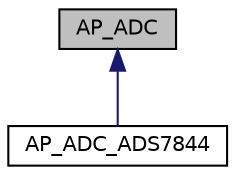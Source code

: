 digraph "AP_ADC"
{
 // INTERACTIVE_SVG=YES
  edge [fontname="Helvetica",fontsize="10",labelfontname="Helvetica",labelfontsize="10"];
  node [fontname="Helvetica",fontsize="10",shape=record];
  Node1 [label="AP_ADC",height=0.2,width=0.4,color="black", fillcolor="grey75", style="filled", fontcolor="black"];
  Node1 -> Node2 [dir="back",color="midnightblue",fontsize="10",style="solid",fontname="Helvetica"];
  Node2 [label="AP_ADC_ADS7844",height=0.2,width=0.4,color="black", fillcolor="white", style="filled",URL="$classAP__ADC__ADS7844.html",tooltip="-*- tab-width: 4; Mode: C++; c-basic-offset: 4; indent-tabs-mode: nil -*- "];
}
